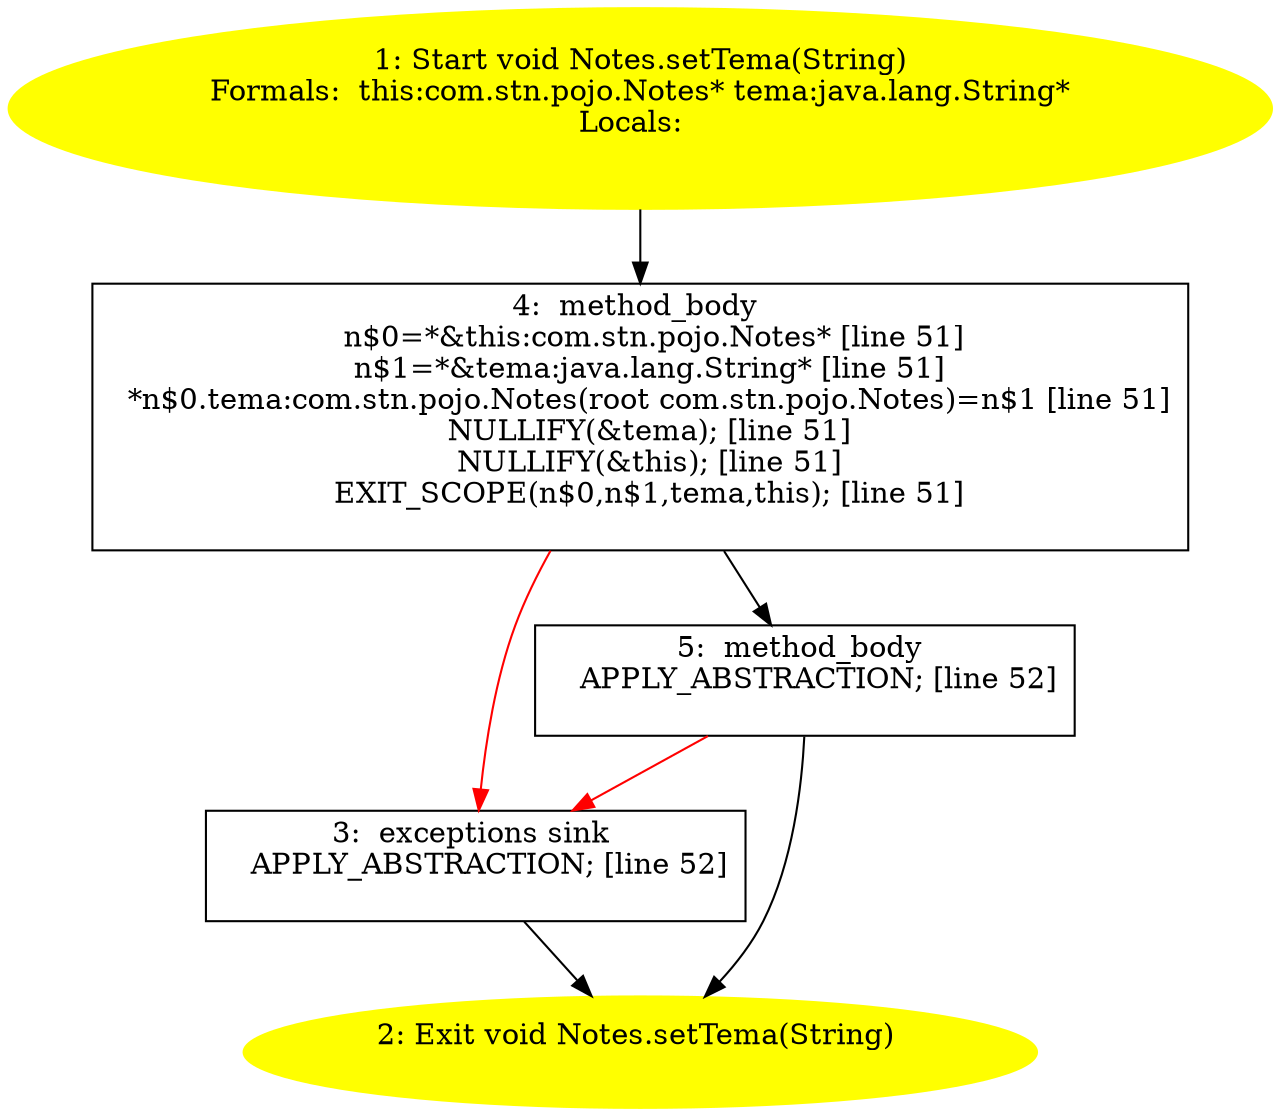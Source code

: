 /* @generated */
digraph cfg {
"com.stn.pojo.Notes.setTema(java.lang.String):void.7df20e15c2f72da655c68a789314811d_1" [label="1: Start void Notes.setTema(String)\nFormals:  this:com.stn.pojo.Notes* tema:java.lang.String*\nLocals:  \n  " color=yellow style=filled]
	

	 "com.stn.pojo.Notes.setTema(java.lang.String):void.7df20e15c2f72da655c68a789314811d_1" -> "com.stn.pojo.Notes.setTema(java.lang.String):void.7df20e15c2f72da655c68a789314811d_4" ;
"com.stn.pojo.Notes.setTema(java.lang.String):void.7df20e15c2f72da655c68a789314811d_2" [label="2: Exit void Notes.setTema(String) \n  " color=yellow style=filled]
	

"com.stn.pojo.Notes.setTema(java.lang.String):void.7df20e15c2f72da655c68a789314811d_3" [label="3:  exceptions sink \n   APPLY_ABSTRACTION; [line 52]\n " shape="box"]
	

	 "com.stn.pojo.Notes.setTema(java.lang.String):void.7df20e15c2f72da655c68a789314811d_3" -> "com.stn.pojo.Notes.setTema(java.lang.String):void.7df20e15c2f72da655c68a789314811d_2" ;
"com.stn.pojo.Notes.setTema(java.lang.String):void.7df20e15c2f72da655c68a789314811d_4" [label="4:  method_body \n   n$0=*&this:com.stn.pojo.Notes* [line 51]\n  n$1=*&tema:java.lang.String* [line 51]\n  *n$0.tema:com.stn.pojo.Notes(root com.stn.pojo.Notes)=n$1 [line 51]\n  NULLIFY(&tema); [line 51]\n  NULLIFY(&this); [line 51]\n  EXIT_SCOPE(n$0,n$1,tema,this); [line 51]\n " shape="box"]
	

	 "com.stn.pojo.Notes.setTema(java.lang.String):void.7df20e15c2f72da655c68a789314811d_4" -> "com.stn.pojo.Notes.setTema(java.lang.String):void.7df20e15c2f72da655c68a789314811d_5" ;
	 "com.stn.pojo.Notes.setTema(java.lang.String):void.7df20e15c2f72da655c68a789314811d_4" -> "com.stn.pojo.Notes.setTema(java.lang.String):void.7df20e15c2f72da655c68a789314811d_3" [color="red" ];
"com.stn.pojo.Notes.setTema(java.lang.String):void.7df20e15c2f72da655c68a789314811d_5" [label="5:  method_body \n   APPLY_ABSTRACTION; [line 52]\n " shape="box"]
	

	 "com.stn.pojo.Notes.setTema(java.lang.String):void.7df20e15c2f72da655c68a789314811d_5" -> "com.stn.pojo.Notes.setTema(java.lang.String):void.7df20e15c2f72da655c68a789314811d_2" ;
	 "com.stn.pojo.Notes.setTema(java.lang.String):void.7df20e15c2f72da655c68a789314811d_5" -> "com.stn.pojo.Notes.setTema(java.lang.String):void.7df20e15c2f72da655c68a789314811d_3" [color="red" ];
}
